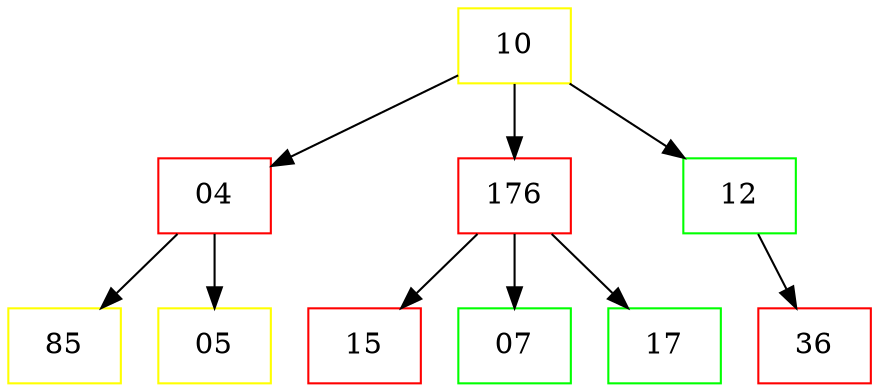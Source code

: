 digraph tree {
     a -> b;
     b -> e;
     b -> f;

     a -> c;
     c -> g;
     c -> h;
     c -> i;

     a -> d;
     d -> j;

     a [shape=box, label=10, color=yellow];
     b [shape=box, label=04, color=red];
     c [shape=box, label=176, color=red];
     d [shape=box, label=12, color=green];
     e [shape=box, label=85, color=yellow];
     f [shape=box, label=05, color=yellow];
     g [shape=box, label=15, color=red];
     h [shape=box, label=07, color=green];
     i [shape=box, label=17, color=green];
     j [shape=box, label=36, color=red];
}
